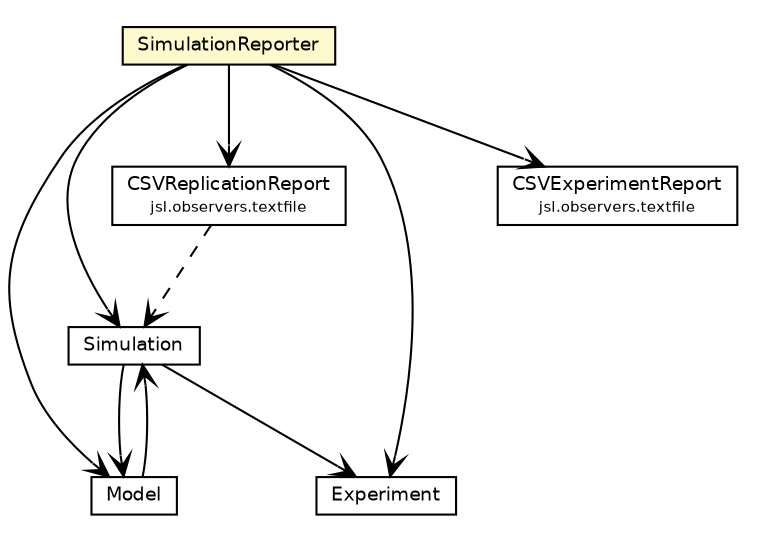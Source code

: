 #!/usr/local/bin/dot
#
# Class diagram 
# Generated by UMLGraph version 5.4 (http://www.umlgraph.org/)
#

digraph G {
	edge [fontname="Helvetica",fontsize=10,labelfontname="Helvetica",labelfontsize=10];
	node [fontname="Helvetica",fontsize=10,shape=plaintext];
	nodesep=0.25;
	ranksep=0.5;
	// jsl.modeling.SimulationReporter
	c202546 [label=<<table title="jsl.modeling.SimulationReporter" border="0" cellborder="1" cellspacing="0" cellpadding="2" port="p" bgcolor="lemonChiffon" href="./SimulationReporter.html">
		<tr><td><table border="0" cellspacing="0" cellpadding="1">
<tr><td align="center" balign="center"> SimulationReporter </td></tr>
		</table></td></tr>
		</table>>, URL="./SimulationReporter.html", fontname="Helvetica", fontcolor="black", fontsize=9.0];
	// jsl.modeling.Simulation
	c202547 [label=<<table title="jsl.modeling.Simulation" border="0" cellborder="1" cellspacing="0" cellpadding="2" port="p" href="./Simulation.html">
		<tr><td><table border="0" cellspacing="0" cellpadding="1">
<tr><td align="center" balign="center"> Simulation </td></tr>
		</table></td></tr>
		</table>>, URL="./Simulation.html", fontname="Helvetica", fontcolor="black", fontsize=9.0];
	// jsl.modeling.Model
	c202558 [label=<<table title="jsl.modeling.Model" border="0" cellborder="1" cellspacing="0" cellpadding="2" port="p" href="./Model.html">
		<tr><td><table border="0" cellspacing="0" cellpadding="1">
<tr><td align="center" balign="center"> Model </td></tr>
		</table></td></tr>
		</table>>, URL="./Model.html", fontname="Helvetica", fontcolor="black", fontsize=9.0];
	// jsl.modeling.Experiment
	c202566 [label=<<table title="jsl.modeling.Experiment" border="0" cellborder="1" cellspacing="0" cellpadding="2" port="p" href="./Experiment.html">
		<tr><td><table border="0" cellspacing="0" cellpadding="1">
<tr><td align="center" balign="center"> Experiment </td></tr>
		</table></td></tr>
		</table>>, URL="./Experiment.html", fontname="Helvetica", fontcolor="black", fontsize=9.0];
	// jsl.observers.textfile.CSVReplicationReport
	c202844 [label=<<table title="jsl.observers.textfile.CSVReplicationReport" border="0" cellborder="1" cellspacing="0" cellpadding="2" port="p" href="../observers/textfile/CSVReplicationReport.html">
		<tr><td><table border="0" cellspacing="0" cellpadding="1">
<tr><td align="center" balign="center"> CSVReplicationReport </td></tr>
<tr><td align="center" balign="center"><font point-size="7.0"> jsl.observers.textfile </font></td></tr>
		</table></td></tr>
		</table>>, URL="../observers/textfile/CSVReplicationReport.html", fontname="Helvetica", fontcolor="black", fontsize=9.0];
	// jsl.observers.textfile.CSVExperimentReport
	c202845 [label=<<table title="jsl.observers.textfile.CSVExperimentReport" border="0" cellborder="1" cellspacing="0" cellpadding="2" port="p" href="../observers/textfile/CSVExperimentReport.html">
		<tr><td><table border="0" cellspacing="0" cellpadding="1">
<tr><td align="center" balign="center"> CSVExperimentReport </td></tr>
<tr><td align="center" balign="center"><font point-size="7.0"> jsl.observers.textfile </font></td></tr>
		</table></td></tr>
		</table>>, URL="../observers/textfile/CSVExperimentReport.html", fontname="Helvetica", fontcolor="black", fontsize=9.0];
	// jsl.modeling.SimulationReporter NAVASSOC jsl.modeling.Simulation
	c202546:p -> c202547:p [taillabel="", label="", headlabel="", fontname="Helvetica", fontcolor="black", fontsize=10.0, color="black", arrowhead=open];
	// jsl.modeling.SimulationReporter NAVASSOC jsl.modeling.Model
	c202546:p -> c202558:p [taillabel="", label="", headlabel="", fontname="Helvetica", fontcolor="black", fontsize=10.0, color="black", arrowhead=open];
	// jsl.modeling.SimulationReporter NAVASSOC jsl.modeling.Experiment
	c202546:p -> c202566:p [taillabel="", label="", headlabel="", fontname="Helvetica", fontcolor="black", fontsize=10.0, color="black", arrowhead=open];
	// jsl.modeling.SimulationReporter NAVASSOC jsl.observers.textfile.CSVReplicationReport
	c202546:p -> c202844:p [taillabel="", label="", headlabel="", fontname="Helvetica", fontcolor="black", fontsize=10.0, color="black", arrowhead=open];
	// jsl.modeling.SimulationReporter NAVASSOC jsl.observers.textfile.CSVExperimentReport
	c202546:p -> c202845:p [taillabel="", label="", headlabel="", fontname="Helvetica", fontcolor="black", fontsize=10.0, color="black", arrowhead=open];
	// jsl.modeling.Simulation NAVASSOC jsl.modeling.Experiment
	c202547:p -> c202566:p [taillabel="", label="", headlabel="", fontname="Helvetica", fontcolor="black", fontsize=10.0, color="black", arrowhead=open];
	// jsl.modeling.Simulation NAVASSOC jsl.modeling.Model
	c202547:p -> c202558:p [taillabel="", label="", headlabel="", fontname="Helvetica", fontcolor="black", fontsize=10.0, color="black", arrowhead=open];
	// jsl.modeling.Model NAVASSOC jsl.modeling.Simulation
	c202558:p -> c202547:p [taillabel="", label="", headlabel="", fontname="Helvetica", fontcolor="black", fontsize=10.0, color="black", arrowhead=open];
	// jsl.observers.textfile.CSVReplicationReport DEPEND jsl.modeling.Simulation
	c202844:p -> c202547:p [taillabel="", label="", headlabel="", fontname="Helvetica", fontcolor="black", fontsize=10.0, color="black", arrowhead=open, style=dashed];
}

